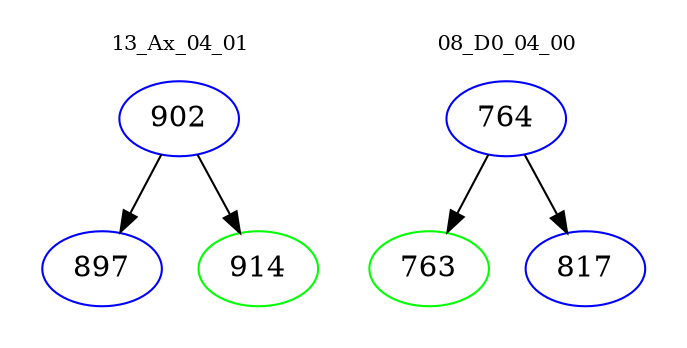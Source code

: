digraph{
subgraph cluster_0 {
color = white
label = "13_Ax_04_01";
fontsize=10;
T0_902 [label="902", color="blue"]
T0_902 -> T0_897 [color="black"]
T0_897 [label="897", color="blue"]
T0_902 -> T0_914 [color="black"]
T0_914 [label="914", color="green"]
}
subgraph cluster_1 {
color = white
label = "08_D0_04_00";
fontsize=10;
T1_764 [label="764", color="blue"]
T1_764 -> T1_763 [color="black"]
T1_763 [label="763", color="green"]
T1_764 -> T1_817 [color="black"]
T1_817 [label="817", color="blue"]
}
}
